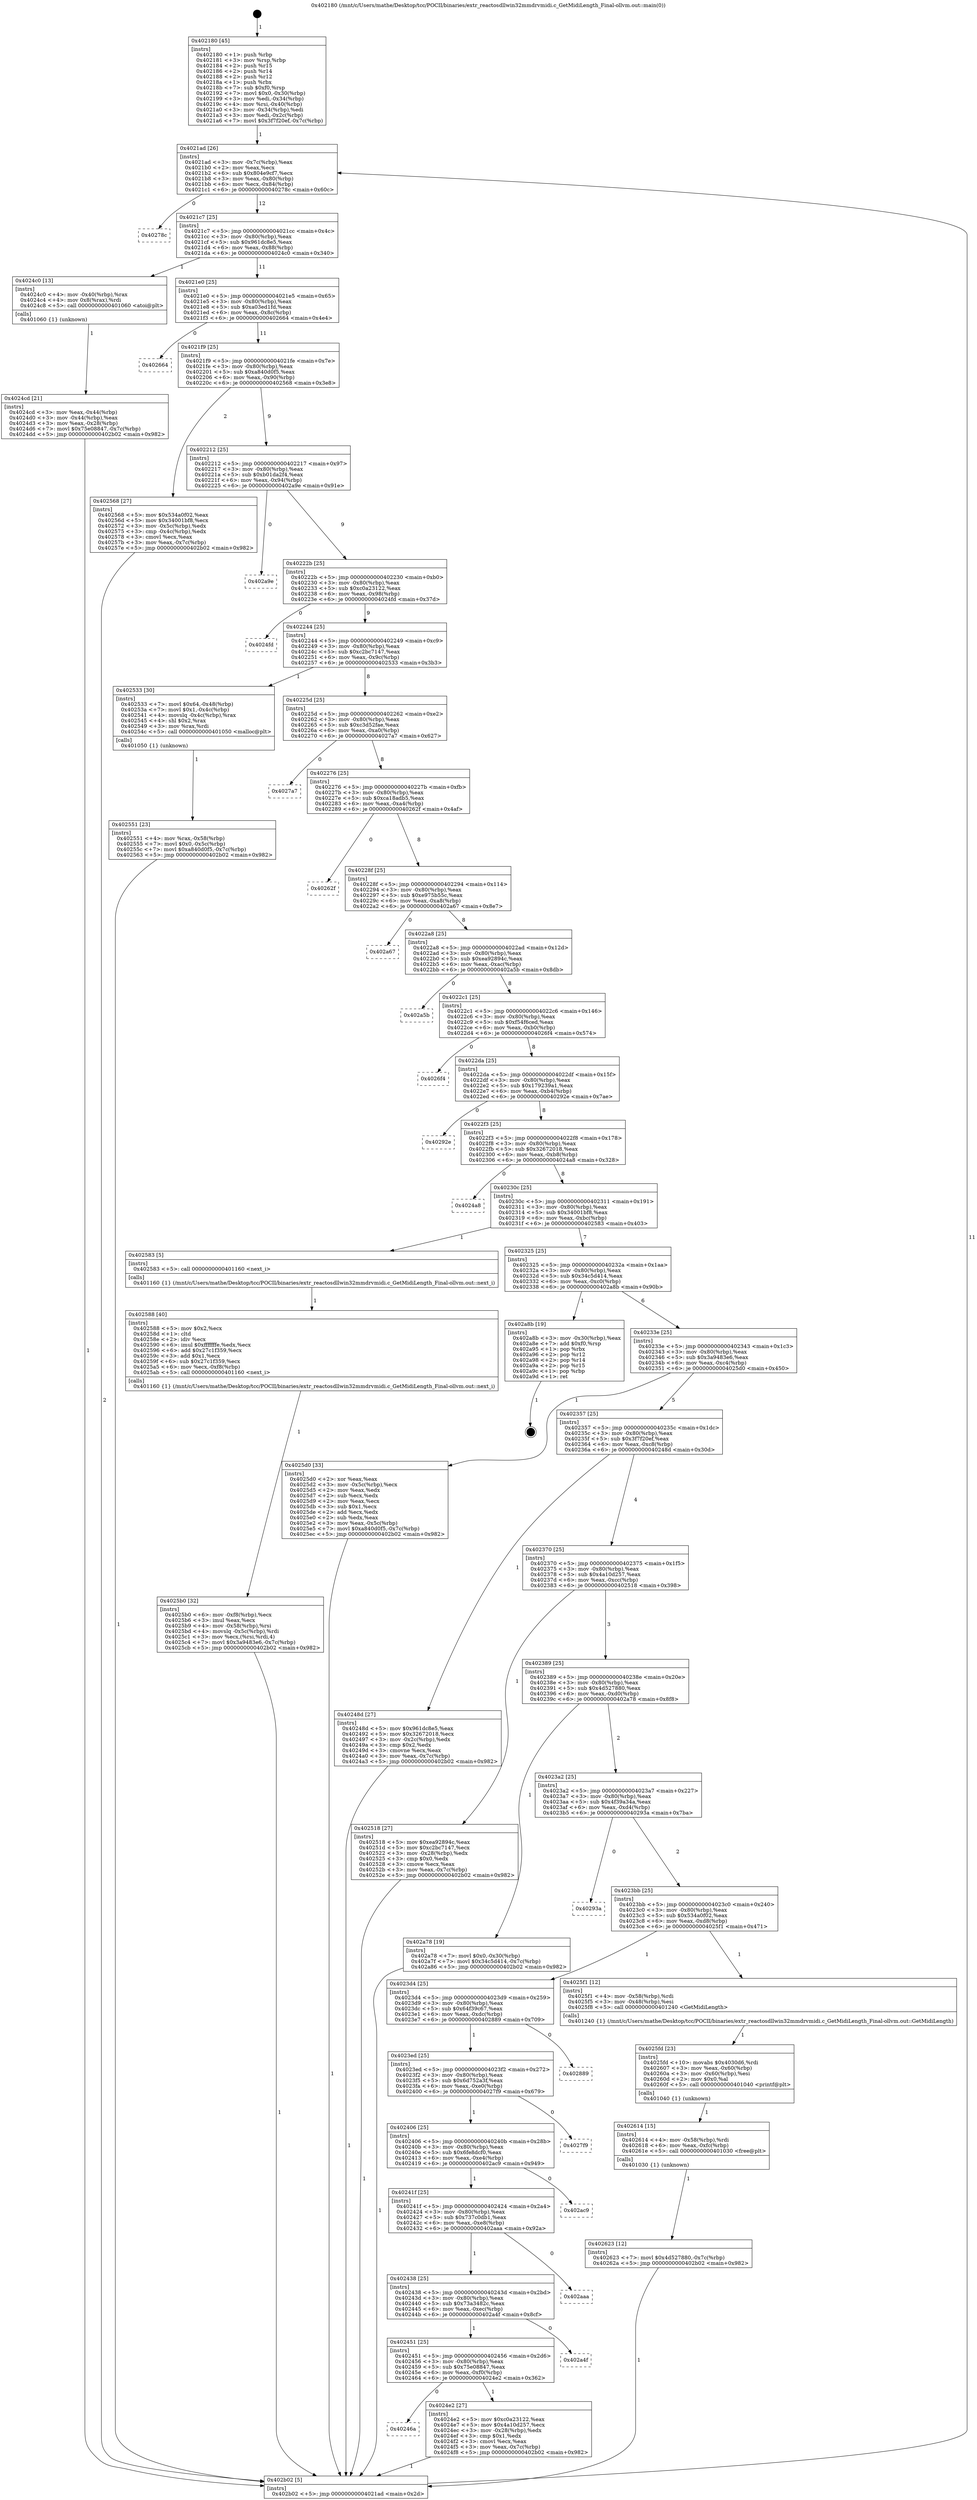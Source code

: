 digraph "0x402180" {
  label = "0x402180 (/mnt/c/Users/mathe/Desktop/tcc/POCII/binaries/extr_reactosdllwin32mmdrvmidi.c_GetMidiLength_Final-ollvm.out::main(0))"
  labelloc = "t"
  node[shape=record]

  Entry [label="",width=0.3,height=0.3,shape=circle,fillcolor=black,style=filled]
  "0x4021ad" [label="{
     0x4021ad [26]\l
     | [instrs]\l
     &nbsp;&nbsp;0x4021ad \<+3\>: mov -0x7c(%rbp),%eax\l
     &nbsp;&nbsp;0x4021b0 \<+2\>: mov %eax,%ecx\l
     &nbsp;&nbsp;0x4021b2 \<+6\>: sub $0x804e9cf7,%ecx\l
     &nbsp;&nbsp;0x4021b8 \<+3\>: mov %eax,-0x80(%rbp)\l
     &nbsp;&nbsp;0x4021bb \<+6\>: mov %ecx,-0x84(%rbp)\l
     &nbsp;&nbsp;0x4021c1 \<+6\>: je 000000000040278c \<main+0x60c\>\l
  }"]
  "0x40278c" [label="{
     0x40278c\l
  }", style=dashed]
  "0x4021c7" [label="{
     0x4021c7 [25]\l
     | [instrs]\l
     &nbsp;&nbsp;0x4021c7 \<+5\>: jmp 00000000004021cc \<main+0x4c\>\l
     &nbsp;&nbsp;0x4021cc \<+3\>: mov -0x80(%rbp),%eax\l
     &nbsp;&nbsp;0x4021cf \<+5\>: sub $0x961dc8e5,%eax\l
     &nbsp;&nbsp;0x4021d4 \<+6\>: mov %eax,-0x88(%rbp)\l
     &nbsp;&nbsp;0x4021da \<+6\>: je 00000000004024c0 \<main+0x340\>\l
  }"]
  Exit [label="",width=0.3,height=0.3,shape=circle,fillcolor=black,style=filled,peripheries=2]
  "0x4024c0" [label="{
     0x4024c0 [13]\l
     | [instrs]\l
     &nbsp;&nbsp;0x4024c0 \<+4\>: mov -0x40(%rbp),%rax\l
     &nbsp;&nbsp;0x4024c4 \<+4\>: mov 0x8(%rax),%rdi\l
     &nbsp;&nbsp;0x4024c8 \<+5\>: call 0000000000401060 \<atoi@plt\>\l
     | [calls]\l
     &nbsp;&nbsp;0x401060 \{1\} (unknown)\l
  }"]
  "0x4021e0" [label="{
     0x4021e0 [25]\l
     | [instrs]\l
     &nbsp;&nbsp;0x4021e0 \<+5\>: jmp 00000000004021e5 \<main+0x65\>\l
     &nbsp;&nbsp;0x4021e5 \<+3\>: mov -0x80(%rbp),%eax\l
     &nbsp;&nbsp;0x4021e8 \<+5\>: sub $0xa03ed1fd,%eax\l
     &nbsp;&nbsp;0x4021ed \<+6\>: mov %eax,-0x8c(%rbp)\l
     &nbsp;&nbsp;0x4021f3 \<+6\>: je 0000000000402664 \<main+0x4e4\>\l
  }"]
  "0x402623" [label="{
     0x402623 [12]\l
     | [instrs]\l
     &nbsp;&nbsp;0x402623 \<+7\>: movl $0x4d527880,-0x7c(%rbp)\l
     &nbsp;&nbsp;0x40262a \<+5\>: jmp 0000000000402b02 \<main+0x982\>\l
  }"]
  "0x402664" [label="{
     0x402664\l
  }", style=dashed]
  "0x4021f9" [label="{
     0x4021f9 [25]\l
     | [instrs]\l
     &nbsp;&nbsp;0x4021f9 \<+5\>: jmp 00000000004021fe \<main+0x7e\>\l
     &nbsp;&nbsp;0x4021fe \<+3\>: mov -0x80(%rbp),%eax\l
     &nbsp;&nbsp;0x402201 \<+5\>: sub $0xa840d0f5,%eax\l
     &nbsp;&nbsp;0x402206 \<+6\>: mov %eax,-0x90(%rbp)\l
     &nbsp;&nbsp;0x40220c \<+6\>: je 0000000000402568 \<main+0x3e8\>\l
  }"]
  "0x402614" [label="{
     0x402614 [15]\l
     | [instrs]\l
     &nbsp;&nbsp;0x402614 \<+4\>: mov -0x58(%rbp),%rdi\l
     &nbsp;&nbsp;0x402618 \<+6\>: mov %eax,-0xfc(%rbp)\l
     &nbsp;&nbsp;0x40261e \<+5\>: call 0000000000401030 \<free@plt\>\l
     | [calls]\l
     &nbsp;&nbsp;0x401030 \{1\} (unknown)\l
  }"]
  "0x402568" [label="{
     0x402568 [27]\l
     | [instrs]\l
     &nbsp;&nbsp;0x402568 \<+5\>: mov $0x534a0f02,%eax\l
     &nbsp;&nbsp;0x40256d \<+5\>: mov $0x34001bf8,%ecx\l
     &nbsp;&nbsp;0x402572 \<+3\>: mov -0x5c(%rbp),%edx\l
     &nbsp;&nbsp;0x402575 \<+3\>: cmp -0x4c(%rbp),%edx\l
     &nbsp;&nbsp;0x402578 \<+3\>: cmovl %ecx,%eax\l
     &nbsp;&nbsp;0x40257b \<+3\>: mov %eax,-0x7c(%rbp)\l
     &nbsp;&nbsp;0x40257e \<+5\>: jmp 0000000000402b02 \<main+0x982\>\l
  }"]
  "0x402212" [label="{
     0x402212 [25]\l
     | [instrs]\l
     &nbsp;&nbsp;0x402212 \<+5\>: jmp 0000000000402217 \<main+0x97\>\l
     &nbsp;&nbsp;0x402217 \<+3\>: mov -0x80(%rbp),%eax\l
     &nbsp;&nbsp;0x40221a \<+5\>: sub $0xb01da2f4,%eax\l
     &nbsp;&nbsp;0x40221f \<+6\>: mov %eax,-0x94(%rbp)\l
     &nbsp;&nbsp;0x402225 \<+6\>: je 0000000000402a9e \<main+0x91e\>\l
  }"]
  "0x4025fd" [label="{
     0x4025fd [23]\l
     | [instrs]\l
     &nbsp;&nbsp;0x4025fd \<+10\>: movabs $0x4030d6,%rdi\l
     &nbsp;&nbsp;0x402607 \<+3\>: mov %eax,-0x60(%rbp)\l
     &nbsp;&nbsp;0x40260a \<+3\>: mov -0x60(%rbp),%esi\l
     &nbsp;&nbsp;0x40260d \<+2\>: mov $0x0,%al\l
     &nbsp;&nbsp;0x40260f \<+5\>: call 0000000000401040 \<printf@plt\>\l
     | [calls]\l
     &nbsp;&nbsp;0x401040 \{1\} (unknown)\l
  }"]
  "0x402a9e" [label="{
     0x402a9e\l
  }", style=dashed]
  "0x40222b" [label="{
     0x40222b [25]\l
     | [instrs]\l
     &nbsp;&nbsp;0x40222b \<+5\>: jmp 0000000000402230 \<main+0xb0\>\l
     &nbsp;&nbsp;0x402230 \<+3\>: mov -0x80(%rbp),%eax\l
     &nbsp;&nbsp;0x402233 \<+5\>: sub $0xc0a23122,%eax\l
     &nbsp;&nbsp;0x402238 \<+6\>: mov %eax,-0x98(%rbp)\l
     &nbsp;&nbsp;0x40223e \<+6\>: je 00000000004024fd \<main+0x37d\>\l
  }"]
  "0x4025b0" [label="{
     0x4025b0 [32]\l
     | [instrs]\l
     &nbsp;&nbsp;0x4025b0 \<+6\>: mov -0xf8(%rbp),%ecx\l
     &nbsp;&nbsp;0x4025b6 \<+3\>: imul %eax,%ecx\l
     &nbsp;&nbsp;0x4025b9 \<+4\>: mov -0x58(%rbp),%rsi\l
     &nbsp;&nbsp;0x4025bd \<+4\>: movslq -0x5c(%rbp),%rdi\l
     &nbsp;&nbsp;0x4025c1 \<+3\>: mov %ecx,(%rsi,%rdi,4)\l
     &nbsp;&nbsp;0x4025c4 \<+7\>: movl $0x3a9483e6,-0x7c(%rbp)\l
     &nbsp;&nbsp;0x4025cb \<+5\>: jmp 0000000000402b02 \<main+0x982\>\l
  }"]
  "0x4024fd" [label="{
     0x4024fd\l
  }", style=dashed]
  "0x402244" [label="{
     0x402244 [25]\l
     | [instrs]\l
     &nbsp;&nbsp;0x402244 \<+5\>: jmp 0000000000402249 \<main+0xc9\>\l
     &nbsp;&nbsp;0x402249 \<+3\>: mov -0x80(%rbp),%eax\l
     &nbsp;&nbsp;0x40224c \<+5\>: sub $0xc2bc7147,%eax\l
     &nbsp;&nbsp;0x402251 \<+6\>: mov %eax,-0x9c(%rbp)\l
     &nbsp;&nbsp;0x402257 \<+6\>: je 0000000000402533 \<main+0x3b3\>\l
  }"]
  "0x402588" [label="{
     0x402588 [40]\l
     | [instrs]\l
     &nbsp;&nbsp;0x402588 \<+5\>: mov $0x2,%ecx\l
     &nbsp;&nbsp;0x40258d \<+1\>: cltd\l
     &nbsp;&nbsp;0x40258e \<+2\>: idiv %ecx\l
     &nbsp;&nbsp;0x402590 \<+6\>: imul $0xfffffffe,%edx,%ecx\l
     &nbsp;&nbsp;0x402596 \<+6\>: add $0x27c1f359,%ecx\l
     &nbsp;&nbsp;0x40259c \<+3\>: add $0x1,%ecx\l
     &nbsp;&nbsp;0x40259f \<+6\>: sub $0x27c1f359,%ecx\l
     &nbsp;&nbsp;0x4025a5 \<+6\>: mov %ecx,-0xf8(%rbp)\l
     &nbsp;&nbsp;0x4025ab \<+5\>: call 0000000000401160 \<next_i\>\l
     | [calls]\l
     &nbsp;&nbsp;0x401160 \{1\} (/mnt/c/Users/mathe/Desktop/tcc/POCII/binaries/extr_reactosdllwin32mmdrvmidi.c_GetMidiLength_Final-ollvm.out::next_i)\l
  }"]
  "0x402533" [label="{
     0x402533 [30]\l
     | [instrs]\l
     &nbsp;&nbsp;0x402533 \<+7\>: movl $0x64,-0x48(%rbp)\l
     &nbsp;&nbsp;0x40253a \<+7\>: movl $0x1,-0x4c(%rbp)\l
     &nbsp;&nbsp;0x402541 \<+4\>: movslq -0x4c(%rbp),%rax\l
     &nbsp;&nbsp;0x402545 \<+4\>: shl $0x2,%rax\l
     &nbsp;&nbsp;0x402549 \<+3\>: mov %rax,%rdi\l
     &nbsp;&nbsp;0x40254c \<+5\>: call 0000000000401050 \<malloc@plt\>\l
     | [calls]\l
     &nbsp;&nbsp;0x401050 \{1\} (unknown)\l
  }"]
  "0x40225d" [label="{
     0x40225d [25]\l
     | [instrs]\l
     &nbsp;&nbsp;0x40225d \<+5\>: jmp 0000000000402262 \<main+0xe2\>\l
     &nbsp;&nbsp;0x402262 \<+3\>: mov -0x80(%rbp),%eax\l
     &nbsp;&nbsp;0x402265 \<+5\>: sub $0xc3d52fae,%eax\l
     &nbsp;&nbsp;0x40226a \<+6\>: mov %eax,-0xa0(%rbp)\l
     &nbsp;&nbsp;0x402270 \<+6\>: je 00000000004027a7 \<main+0x627\>\l
  }"]
  "0x402551" [label="{
     0x402551 [23]\l
     | [instrs]\l
     &nbsp;&nbsp;0x402551 \<+4\>: mov %rax,-0x58(%rbp)\l
     &nbsp;&nbsp;0x402555 \<+7\>: movl $0x0,-0x5c(%rbp)\l
     &nbsp;&nbsp;0x40255c \<+7\>: movl $0xa840d0f5,-0x7c(%rbp)\l
     &nbsp;&nbsp;0x402563 \<+5\>: jmp 0000000000402b02 \<main+0x982\>\l
  }"]
  "0x4027a7" [label="{
     0x4027a7\l
  }", style=dashed]
  "0x402276" [label="{
     0x402276 [25]\l
     | [instrs]\l
     &nbsp;&nbsp;0x402276 \<+5\>: jmp 000000000040227b \<main+0xfb\>\l
     &nbsp;&nbsp;0x40227b \<+3\>: mov -0x80(%rbp),%eax\l
     &nbsp;&nbsp;0x40227e \<+5\>: sub $0xca18adb5,%eax\l
     &nbsp;&nbsp;0x402283 \<+6\>: mov %eax,-0xa4(%rbp)\l
     &nbsp;&nbsp;0x402289 \<+6\>: je 000000000040262f \<main+0x4af\>\l
  }"]
  "0x40246a" [label="{
     0x40246a\l
  }", style=dashed]
  "0x40262f" [label="{
     0x40262f\l
  }", style=dashed]
  "0x40228f" [label="{
     0x40228f [25]\l
     | [instrs]\l
     &nbsp;&nbsp;0x40228f \<+5\>: jmp 0000000000402294 \<main+0x114\>\l
     &nbsp;&nbsp;0x402294 \<+3\>: mov -0x80(%rbp),%eax\l
     &nbsp;&nbsp;0x402297 \<+5\>: sub $0xe975b55c,%eax\l
     &nbsp;&nbsp;0x40229c \<+6\>: mov %eax,-0xa8(%rbp)\l
     &nbsp;&nbsp;0x4022a2 \<+6\>: je 0000000000402a67 \<main+0x8e7\>\l
  }"]
  "0x4024e2" [label="{
     0x4024e2 [27]\l
     | [instrs]\l
     &nbsp;&nbsp;0x4024e2 \<+5\>: mov $0xc0a23122,%eax\l
     &nbsp;&nbsp;0x4024e7 \<+5\>: mov $0x4a10d257,%ecx\l
     &nbsp;&nbsp;0x4024ec \<+3\>: mov -0x28(%rbp),%edx\l
     &nbsp;&nbsp;0x4024ef \<+3\>: cmp $0x1,%edx\l
     &nbsp;&nbsp;0x4024f2 \<+3\>: cmovl %ecx,%eax\l
     &nbsp;&nbsp;0x4024f5 \<+3\>: mov %eax,-0x7c(%rbp)\l
     &nbsp;&nbsp;0x4024f8 \<+5\>: jmp 0000000000402b02 \<main+0x982\>\l
  }"]
  "0x402a67" [label="{
     0x402a67\l
  }", style=dashed]
  "0x4022a8" [label="{
     0x4022a8 [25]\l
     | [instrs]\l
     &nbsp;&nbsp;0x4022a8 \<+5\>: jmp 00000000004022ad \<main+0x12d\>\l
     &nbsp;&nbsp;0x4022ad \<+3\>: mov -0x80(%rbp),%eax\l
     &nbsp;&nbsp;0x4022b0 \<+5\>: sub $0xea92894c,%eax\l
     &nbsp;&nbsp;0x4022b5 \<+6\>: mov %eax,-0xac(%rbp)\l
     &nbsp;&nbsp;0x4022bb \<+6\>: je 0000000000402a5b \<main+0x8db\>\l
  }"]
  "0x402451" [label="{
     0x402451 [25]\l
     | [instrs]\l
     &nbsp;&nbsp;0x402451 \<+5\>: jmp 0000000000402456 \<main+0x2d6\>\l
     &nbsp;&nbsp;0x402456 \<+3\>: mov -0x80(%rbp),%eax\l
     &nbsp;&nbsp;0x402459 \<+5\>: sub $0x75e08847,%eax\l
     &nbsp;&nbsp;0x40245e \<+6\>: mov %eax,-0xf0(%rbp)\l
     &nbsp;&nbsp;0x402464 \<+6\>: je 00000000004024e2 \<main+0x362\>\l
  }"]
  "0x402a5b" [label="{
     0x402a5b\l
  }", style=dashed]
  "0x4022c1" [label="{
     0x4022c1 [25]\l
     | [instrs]\l
     &nbsp;&nbsp;0x4022c1 \<+5\>: jmp 00000000004022c6 \<main+0x146\>\l
     &nbsp;&nbsp;0x4022c6 \<+3\>: mov -0x80(%rbp),%eax\l
     &nbsp;&nbsp;0x4022c9 \<+5\>: sub $0xf54f6ced,%eax\l
     &nbsp;&nbsp;0x4022ce \<+6\>: mov %eax,-0xb0(%rbp)\l
     &nbsp;&nbsp;0x4022d4 \<+6\>: je 00000000004026f4 \<main+0x574\>\l
  }"]
  "0x402a4f" [label="{
     0x402a4f\l
  }", style=dashed]
  "0x4026f4" [label="{
     0x4026f4\l
  }", style=dashed]
  "0x4022da" [label="{
     0x4022da [25]\l
     | [instrs]\l
     &nbsp;&nbsp;0x4022da \<+5\>: jmp 00000000004022df \<main+0x15f\>\l
     &nbsp;&nbsp;0x4022df \<+3\>: mov -0x80(%rbp),%eax\l
     &nbsp;&nbsp;0x4022e2 \<+5\>: sub $0x179239a1,%eax\l
     &nbsp;&nbsp;0x4022e7 \<+6\>: mov %eax,-0xb4(%rbp)\l
     &nbsp;&nbsp;0x4022ed \<+6\>: je 000000000040292e \<main+0x7ae\>\l
  }"]
  "0x402438" [label="{
     0x402438 [25]\l
     | [instrs]\l
     &nbsp;&nbsp;0x402438 \<+5\>: jmp 000000000040243d \<main+0x2bd\>\l
     &nbsp;&nbsp;0x40243d \<+3\>: mov -0x80(%rbp),%eax\l
     &nbsp;&nbsp;0x402440 \<+5\>: sub $0x73a3482c,%eax\l
     &nbsp;&nbsp;0x402445 \<+6\>: mov %eax,-0xec(%rbp)\l
     &nbsp;&nbsp;0x40244b \<+6\>: je 0000000000402a4f \<main+0x8cf\>\l
  }"]
  "0x40292e" [label="{
     0x40292e\l
  }", style=dashed]
  "0x4022f3" [label="{
     0x4022f3 [25]\l
     | [instrs]\l
     &nbsp;&nbsp;0x4022f3 \<+5\>: jmp 00000000004022f8 \<main+0x178\>\l
     &nbsp;&nbsp;0x4022f8 \<+3\>: mov -0x80(%rbp),%eax\l
     &nbsp;&nbsp;0x4022fb \<+5\>: sub $0x32672018,%eax\l
     &nbsp;&nbsp;0x402300 \<+6\>: mov %eax,-0xb8(%rbp)\l
     &nbsp;&nbsp;0x402306 \<+6\>: je 00000000004024a8 \<main+0x328\>\l
  }"]
  "0x402aaa" [label="{
     0x402aaa\l
  }", style=dashed]
  "0x4024a8" [label="{
     0x4024a8\l
  }", style=dashed]
  "0x40230c" [label="{
     0x40230c [25]\l
     | [instrs]\l
     &nbsp;&nbsp;0x40230c \<+5\>: jmp 0000000000402311 \<main+0x191\>\l
     &nbsp;&nbsp;0x402311 \<+3\>: mov -0x80(%rbp),%eax\l
     &nbsp;&nbsp;0x402314 \<+5\>: sub $0x34001bf8,%eax\l
     &nbsp;&nbsp;0x402319 \<+6\>: mov %eax,-0xbc(%rbp)\l
     &nbsp;&nbsp;0x40231f \<+6\>: je 0000000000402583 \<main+0x403\>\l
  }"]
  "0x40241f" [label="{
     0x40241f [25]\l
     | [instrs]\l
     &nbsp;&nbsp;0x40241f \<+5\>: jmp 0000000000402424 \<main+0x2a4\>\l
     &nbsp;&nbsp;0x402424 \<+3\>: mov -0x80(%rbp),%eax\l
     &nbsp;&nbsp;0x402427 \<+5\>: sub $0x737c0db1,%eax\l
     &nbsp;&nbsp;0x40242c \<+6\>: mov %eax,-0xe8(%rbp)\l
     &nbsp;&nbsp;0x402432 \<+6\>: je 0000000000402aaa \<main+0x92a\>\l
  }"]
  "0x402583" [label="{
     0x402583 [5]\l
     | [instrs]\l
     &nbsp;&nbsp;0x402583 \<+5\>: call 0000000000401160 \<next_i\>\l
     | [calls]\l
     &nbsp;&nbsp;0x401160 \{1\} (/mnt/c/Users/mathe/Desktop/tcc/POCII/binaries/extr_reactosdllwin32mmdrvmidi.c_GetMidiLength_Final-ollvm.out::next_i)\l
  }"]
  "0x402325" [label="{
     0x402325 [25]\l
     | [instrs]\l
     &nbsp;&nbsp;0x402325 \<+5\>: jmp 000000000040232a \<main+0x1aa\>\l
     &nbsp;&nbsp;0x40232a \<+3\>: mov -0x80(%rbp),%eax\l
     &nbsp;&nbsp;0x40232d \<+5\>: sub $0x34c5d414,%eax\l
     &nbsp;&nbsp;0x402332 \<+6\>: mov %eax,-0xc0(%rbp)\l
     &nbsp;&nbsp;0x402338 \<+6\>: je 0000000000402a8b \<main+0x90b\>\l
  }"]
  "0x402ac9" [label="{
     0x402ac9\l
  }", style=dashed]
  "0x402a8b" [label="{
     0x402a8b [19]\l
     | [instrs]\l
     &nbsp;&nbsp;0x402a8b \<+3\>: mov -0x30(%rbp),%eax\l
     &nbsp;&nbsp;0x402a8e \<+7\>: add $0xf0,%rsp\l
     &nbsp;&nbsp;0x402a95 \<+1\>: pop %rbx\l
     &nbsp;&nbsp;0x402a96 \<+2\>: pop %r12\l
     &nbsp;&nbsp;0x402a98 \<+2\>: pop %r14\l
     &nbsp;&nbsp;0x402a9a \<+2\>: pop %r15\l
     &nbsp;&nbsp;0x402a9c \<+1\>: pop %rbp\l
     &nbsp;&nbsp;0x402a9d \<+1\>: ret\l
  }"]
  "0x40233e" [label="{
     0x40233e [25]\l
     | [instrs]\l
     &nbsp;&nbsp;0x40233e \<+5\>: jmp 0000000000402343 \<main+0x1c3\>\l
     &nbsp;&nbsp;0x402343 \<+3\>: mov -0x80(%rbp),%eax\l
     &nbsp;&nbsp;0x402346 \<+5\>: sub $0x3a9483e6,%eax\l
     &nbsp;&nbsp;0x40234b \<+6\>: mov %eax,-0xc4(%rbp)\l
     &nbsp;&nbsp;0x402351 \<+6\>: je 00000000004025d0 \<main+0x450\>\l
  }"]
  "0x402406" [label="{
     0x402406 [25]\l
     | [instrs]\l
     &nbsp;&nbsp;0x402406 \<+5\>: jmp 000000000040240b \<main+0x28b\>\l
     &nbsp;&nbsp;0x40240b \<+3\>: mov -0x80(%rbp),%eax\l
     &nbsp;&nbsp;0x40240e \<+5\>: sub $0x6fe8dcf0,%eax\l
     &nbsp;&nbsp;0x402413 \<+6\>: mov %eax,-0xe4(%rbp)\l
     &nbsp;&nbsp;0x402419 \<+6\>: je 0000000000402ac9 \<main+0x949\>\l
  }"]
  "0x4025d0" [label="{
     0x4025d0 [33]\l
     | [instrs]\l
     &nbsp;&nbsp;0x4025d0 \<+2\>: xor %eax,%eax\l
     &nbsp;&nbsp;0x4025d2 \<+3\>: mov -0x5c(%rbp),%ecx\l
     &nbsp;&nbsp;0x4025d5 \<+2\>: mov %eax,%edx\l
     &nbsp;&nbsp;0x4025d7 \<+2\>: sub %ecx,%edx\l
     &nbsp;&nbsp;0x4025d9 \<+2\>: mov %eax,%ecx\l
     &nbsp;&nbsp;0x4025db \<+3\>: sub $0x1,%ecx\l
     &nbsp;&nbsp;0x4025de \<+2\>: add %ecx,%edx\l
     &nbsp;&nbsp;0x4025e0 \<+2\>: sub %edx,%eax\l
     &nbsp;&nbsp;0x4025e2 \<+3\>: mov %eax,-0x5c(%rbp)\l
     &nbsp;&nbsp;0x4025e5 \<+7\>: movl $0xa840d0f5,-0x7c(%rbp)\l
     &nbsp;&nbsp;0x4025ec \<+5\>: jmp 0000000000402b02 \<main+0x982\>\l
  }"]
  "0x402357" [label="{
     0x402357 [25]\l
     | [instrs]\l
     &nbsp;&nbsp;0x402357 \<+5\>: jmp 000000000040235c \<main+0x1dc\>\l
     &nbsp;&nbsp;0x40235c \<+3\>: mov -0x80(%rbp),%eax\l
     &nbsp;&nbsp;0x40235f \<+5\>: sub $0x3f7f20ef,%eax\l
     &nbsp;&nbsp;0x402364 \<+6\>: mov %eax,-0xc8(%rbp)\l
     &nbsp;&nbsp;0x40236a \<+6\>: je 000000000040248d \<main+0x30d\>\l
  }"]
  "0x4027f9" [label="{
     0x4027f9\l
  }", style=dashed]
  "0x40248d" [label="{
     0x40248d [27]\l
     | [instrs]\l
     &nbsp;&nbsp;0x40248d \<+5\>: mov $0x961dc8e5,%eax\l
     &nbsp;&nbsp;0x402492 \<+5\>: mov $0x32672018,%ecx\l
     &nbsp;&nbsp;0x402497 \<+3\>: mov -0x2c(%rbp),%edx\l
     &nbsp;&nbsp;0x40249a \<+3\>: cmp $0x2,%edx\l
     &nbsp;&nbsp;0x40249d \<+3\>: cmovne %ecx,%eax\l
     &nbsp;&nbsp;0x4024a0 \<+3\>: mov %eax,-0x7c(%rbp)\l
     &nbsp;&nbsp;0x4024a3 \<+5\>: jmp 0000000000402b02 \<main+0x982\>\l
  }"]
  "0x402370" [label="{
     0x402370 [25]\l
     | [instrs]\l
     &nbsp;&nbsp;0x402370 \<+5\>: jmp 0000000000402375 \<main+0x1f5\>\l
     &nbsp;&nbsp;0x402375 \<+3\>: mov -0x80(%rbp),%eax\l
     &nbsp;&nbsp;0x402378 \<+5\>: sub $0x4a10d257,%eax\l
     &nbsp;&nbsp;0x40237d \<+6\>: mov %eax,-0xcc(%rbp)\l
     &nbsp;&nbsp;0x402383 \<+6\>: je 0000000000402518 \<main+0x398\>\l
  }"]
  "0x402b02" [label="{
     0x402b02 [5]\l
     | [instrs]\l
     &nbsp;&nbsp;0x402b02 \<+5\>: jmp 00000000004021ad \<main+0x2d\>\l
  }"]
  "0x402180" [label="{
     0x402180 [45]\l
     | [instrs]\l
     &nbsp;&nbsp;0x402180 \<+1\>: push %rbp\l
     &nbsp;&nbsp;0x402181 \<+3\>: mov %rsp,%rbp\l
     &nbsp;&nbsp;0x402184 \<+2\>: push %r15\l
     &nbsp;&nbsp;0x402186 \<+2\>: push %r14\l
     &nbsp;&nbsp;0x402188 \<+2\>: push %r12\l
     &nbsp;&nbsp;0x40218a \<+1\>: push %rbx\l
     &nbsp;&nbsp;0x40218b \<+7\>: sub $0xf0,%rsp\l
     &nbsp;&nbsp;0x402192 \<+7\>: movl $0x0,-0x30(%rbp)\l
     &nbsp;&nbsp;0x402199 \<+3\>: mov %edi,-0x34(%rbp)\l
     &nbsp;&nbsp;0x40219c \<+4\>: mov %rsi,-0x40(%rbp)\l
     &nbsp;&nbsp;0x4021a0 \<+3\>: mov -0x34(%rbp),%edi\l
     &nbsp;&nbsp;0x4021a3 \<+3\>: mov %edi,-0x2c(%rbp)\l
     &nbsp;&nbsp;0x4021a6 \<+7\>: movl $0x3f7f20ef,-0x7c(%rbp)\l
  }"]
  "0x4024cd" [label="{
     0x4024cd [21]\l
     | [instrs]\l
     &nbsp;&nbsp;0x4024cd \<+3\>: mov %eax,-0x44(%rbp)\l
     &nbsp;&nbsp;0x4024d0 \<+3\>: mov -0x44(%rbp),%eax\l
     &nbsp;&nbsp;0x4024d3 \<+3\>: mov %eax,-0x28(%rbp)\l
     &nbsp;&nbsp;0x4024d6 \<+7\>: movl $0x75e08847,-0x7c(%rbp)\l
     &nbsp;&nbsp;0x4024dd \<+5\>: jmp 0000000000402b02 \<main+0x982\>\l
  }"]
  "0x4023ed" [label="{
     0x4023ed [25]\l
     | [instrs]\l
     &nbsp;&nbsp;0x4023ed \<+5\>: jmp 00000000004023f2 \<main+0x272\>\l
     &nbsp;&nbsp;0x4023f2 \<+3\>: mov -0x80(%rbp),%eax\l
     &nbsp;&nbsp;0x4023f5 \<+5\>: sub $0x6d752a3f,%eax\l
     &nbsp;&nbsp;0x4023fa \<+6\>: mov %eax,-0xe0(%rbp)\l
     &nbsp;&nbsp;0x402400 \<+6\>: je 00000000004027f9 \<main+0x679\>\l
  }"]
  "0x402518" [label="{
     0x402518 [27]\l
     | [instrs]\l
     &nbsp;&nbsp;0x402518 \<+5\>: mov $0xea92894c,%eax\l
     &nbsp;&nbsp;0x40251d \<+5\>: mov $0xc2bc7147,%ecx\l
     &nbsp;&nbsp;0x402522 \<+3\>: mov -0x28(%rbp),%edx\l
     &nbsp;&nbsp;0x402525 \<+3\>: cmp $0x0,%edx\l
     &nbsp;&nbsp;0x402528 \<+3\>: cmove %ecx,%eax\l
     &nbsp;&nbsp;0x40252b \<+3\>: mov %eax,-0x7c(%rbp)\l
     &nbsp;&nbsp;0x40252e \<+5\>: jmp 0000000000402b02 \<main+0x982\>\l
  }"]
  "0x402389" [label="{
     0x402389 [25]\l
     | [instrs]\l
     &nbsp;&nbsp;0x402389 \<+5\>: jmp 000000000040238e \<main+0x20e\>\l
     &nbsp;&nbsp;0x40238e \<+3\>: mov -0x80(%rbp),%eax\l
     &nbsp;&nbsp;0x402391 \<+5\>: sub $0x4d527880,%eax\l
     &nbsp;&nbsp;0x402396 \<+6\>: mov %eax,-0xd0(%rbp)\l
     &nbsp;&nbsp;0x40239c \<+6\>: je 0000000000402a78 \<main+0x8f8\>\l
  }"]
  "0x402889" [label="{
     0x402889\l
  }", style=dashed]
  "0x402a78" [label="{
     0x402a78 [19]\l
     | [instrs]\l
     &nbsp;&nbsp;0x402a78 \<+7\>: movl $0x0,-0x30(%rbp)\l
     &nbsp;&nbsp;0x402a7f \<+7\>: movl $0x34c5d414,-0x7c(%rbp)\l
     &nbsp;&nbsp;0x402a86 \<+5\>: jmp 0000000000402b02 \<main+0x982\>\l
  }"]
  "0x4023a2" [label="{
     0x4023a2 [25]\l
     | [instrs]\l
     &nbsp;&nbsp;0x4023a2 \<+5\>: jmp 00000000004023a7 \<main+0x227\>\l
     &nbsp;&nbsp;0x4023a7 \<+3\>: mov -0x80(%rbp),%eax\l
     &nbsp;&nbsp;0x4023aa \<+5\>: sub $0x4f39a34a,%eax\l
     &nbsp;&nbsp;0x4023af \<+6\>: mov %eax,-0xd4(%rbp)\l
     &nbsp;&nbsp;0x4023b5 \<+6\>: je 000000000040293a \<main+0x7ba\>\l
  }"]
  "0x4023d4" [label="{
     0x4023d4 [25]\l
     | [instrs]\l
     &nbsp;&nbsp;0x4023d4 \<+5\>: jmp 00000000004023d9 \<main+0x259\>\l
     &nbsp;&nbsp;0x4023d9 \<+3\>: mov -0x80(%rbp),%eax\l
     &nbsp;&nbsp;0x4023dc \<+5\>: sub $0x64f39c67,%eax\l
     &nbsp;&nbsp;0x4023e1 \<+6\>: mov %eax,-0xdc(%rbp)\l
     &nbsp;&nbsp;0x4023e7 \<+6\>: je 0000000000402889 \<main+0x709\>\l
  }"]
  "0x40293a" [label="{
     0x40293a\l
  }", style=dashed]
  "0x4023bb" [label="{
     0x4023bb [25]\l
     | [instrs]\l
     &nbsp;&nbsp;0x4023bb \<+5\>: jmp 00000000004023c0 \<main+0x240\>\l
     &nbsp;&nbsp;0x4023c0 \<+3\>: mov -0x80(%rbp),%eax\l
     &nbsp;&nbsp;0x4023c3 \<+5\>: sub $0x534a0f02,%eax\l
     &nbsp;&nbsp;0x4023c8 \<+6\>: mov %eax,-0xd8(%rbp)\l
     &nbsp;&nbsp;0x4023ce \<+6\>: je 00000000004025f1 \<main+0x471\>\l
  }"]
  "0x4025f1" [label="{
     0x4025f1 [12]\l
     | [instrs]\l
     &nbsp;&nbsp;0x4025f1 \<+4\>: mov -0x58(%rbp),%rdi\l
     &nbsp;&nbsp;0x4025f5 \<+3\>: mov -0x48(%rbp),%esi\l
     &nbsp;&nbsp;0x4025f8 \<+5\>: call 0000000000401240 \<GetMidiLength\>\l
     | [calls]\l
     &nbsp;&nbsp;0x401240 \{1\} (/mnt/c/Users/mathe/Desktop/tcc/POCII/binaries/extr_reactosdllwin32mmdrvmidi.c_GetMidiLength_Final-ollvm.out::GetMidiLength)\l
  }"]
  Entry -> "0x402180" [label=" 1"]
  "0x4021ad" -> "0x40278c" [label=" 0"]
  "0x4021ad" -> "0x4021c7" [label=" 12"]
  "0x402a8b" -> Exit [label=" 1"]
  "0x4021c7" -> "0x4024c0" [label=" 1"]
  "0x4021c7" -> "0x4021e0" [label=" 11"]
  "0x402a78" -> "0x402b02" [label=" 1"]
  "0x4021e0" -> "0x402664" [label=" 0"]
  "0x4021e0" -> "0x4021f9" [label=" 11"]
  "0x402623" -> "0x402b02" [label=" 1"]
  "0x4021f9" -> "0x402568" [label=" 2"]
  "0x4021f9" -> "0x402212" [label=" 9"]
  "0x402614" -> "0x402623" [label=" 1"]
  "0x402212" -> "0x402a9e" [label=" 0"]
  "0x402212" -> "0x40222b" [label=" 9"]
  "0x4025fd" -> "0x402614" [label=" 1"]
  "0x40222b" -> "0x4024fd" [label=" 0"]
  "0x40222b" -> "0x402244" [label=" 9"]
  "0x4025f1" -> "0x4025fd" [label=" 1"]
  "0x402244" -> "0x402533" [label=" 1"]
  "0x402244" -> "0x40225d" [label=" 8"]
  "0x4025d0" -> "0x402b02" [label=" 1"]
  "0x40225d" -> "0x4027a7" [label=" 0"]
  "0x40225d" -> "0x402276" [label=" 8"]
  "0x4025b0" -> "0x402b02" [label=" 1"]
  "0x402276" -> "0x40262f" [label=" 0"]
  "0x402276" -> "0x40228f" [label=" 8"]
  "0x402588" -> "0x4025b0" [label=" 1"]
  "0x40228f" -> "0x402a67" [label=" 0"]
  "0x40228f" -> "0x4022a8" [label=" 8"]
  "0x402583" -> "0x402588" [label=" 1"]
  "0x4022a8" -> "0x402a5b" [label=" 0"]
  "0x4022a8" -> "0x4022c1" [label=" 8"]
  "0x402551" -> "0x402b02" [label=" 1"]
  "0x4022c1" -> "0x4026f4" [label=" 0"]
  "0x4022c1" -> "0x4022da" [label=" 8"]
  "0x402533" -> "0x402551" [label=" 1"]
  "0x4022da" -> "0x40292e" [label=" 0"]
  "0x4022da" -> "0x4022f3" [label=" 8"]
  "0x4024e2" -> "0x402b02" [label=" 1"]
  "0x4022f3" -> "0x4024a8" [label=" 0"]
  "0x4022f3" -> "0x40230c" [label=" 8"]
  "0x402451" -> "0x40246a" [label=" 0"]
  "0x40230c" -> "0x402583" [label=" 1"]
  "0x40230c" -> "0x402325" [label=" 7"]
  "0x402568" -> "0x402b02" [label=" 2"]
  "0x402325" -> "0x402a8b" [label=" 1"]
  "0x402325" -> "0x40233e" [label=" 6"]
  "0x402438" -> "0x402451" [label=" 1"]
  "0x40233e" -> "0x4025d0" [label=" 1"]
  "0x40233e" -> "0x402357" [label=" 5"]
  "0x402518" -> "0x402b02" [label=" 1"]
  "0x402357" -> "0x40248d" [label=" 1"]
  "0x402357" -> "0x402370" [label=" 4"]
  "0x40248d" -> "0x402b02" [label=" 1"]
  "0x402180" -> "0x4021ad" [label=" 1"]
  "0x402b02" -> "0x4021ad" [label=" 11"]
  "0x4024c0" -> "0x4024cd" [label=" 1"]
  "0x4024cd" -> "0x402b02" [label=" 1"]
  "0x40241f" -> "0x402438" [label=" 1"]
  "0x402370" -> "0x402518" [label=" 1"]
  "0x402370" -> "0x402389" [label=" 3"]
  "0x402451" -> "0x4024e2" [label=" 1"]
  "0x402389" -> "0x402a78" [label=" 1"]
  "0x402389" -> "0x4023a2" [label=" 2"]
  "0x402406" -> "0x40241f" [label=" 1"]
  "0x4023a2" -> "0x40293a" [label=" 0"]
  "0x4023a2" -> "0x4023bb" [label=" 2"]
  "0x402438" -> "0x402a4f" [label=" 0"]
  "0x4023bb" -> "0x4025f1" [label=" 1"]
  "0x4023bb" -> "0x4023d4" [label=" 1"]
  "0x402406" -> "0x402ac9" [label=" 0"]
  "0x4023d4" -> "0x402889" [label=" 0"]
  "0x4023d4" -> "0x4023ed" [label=" 1"]
  "0x40241f" -> "0x402aaa" [label=" 0"]
  "0x4023ed" -> "0x4027f9" [label=" 0"]
  "0x4023ed" -> "0x402406" [label=" 1"]
}
